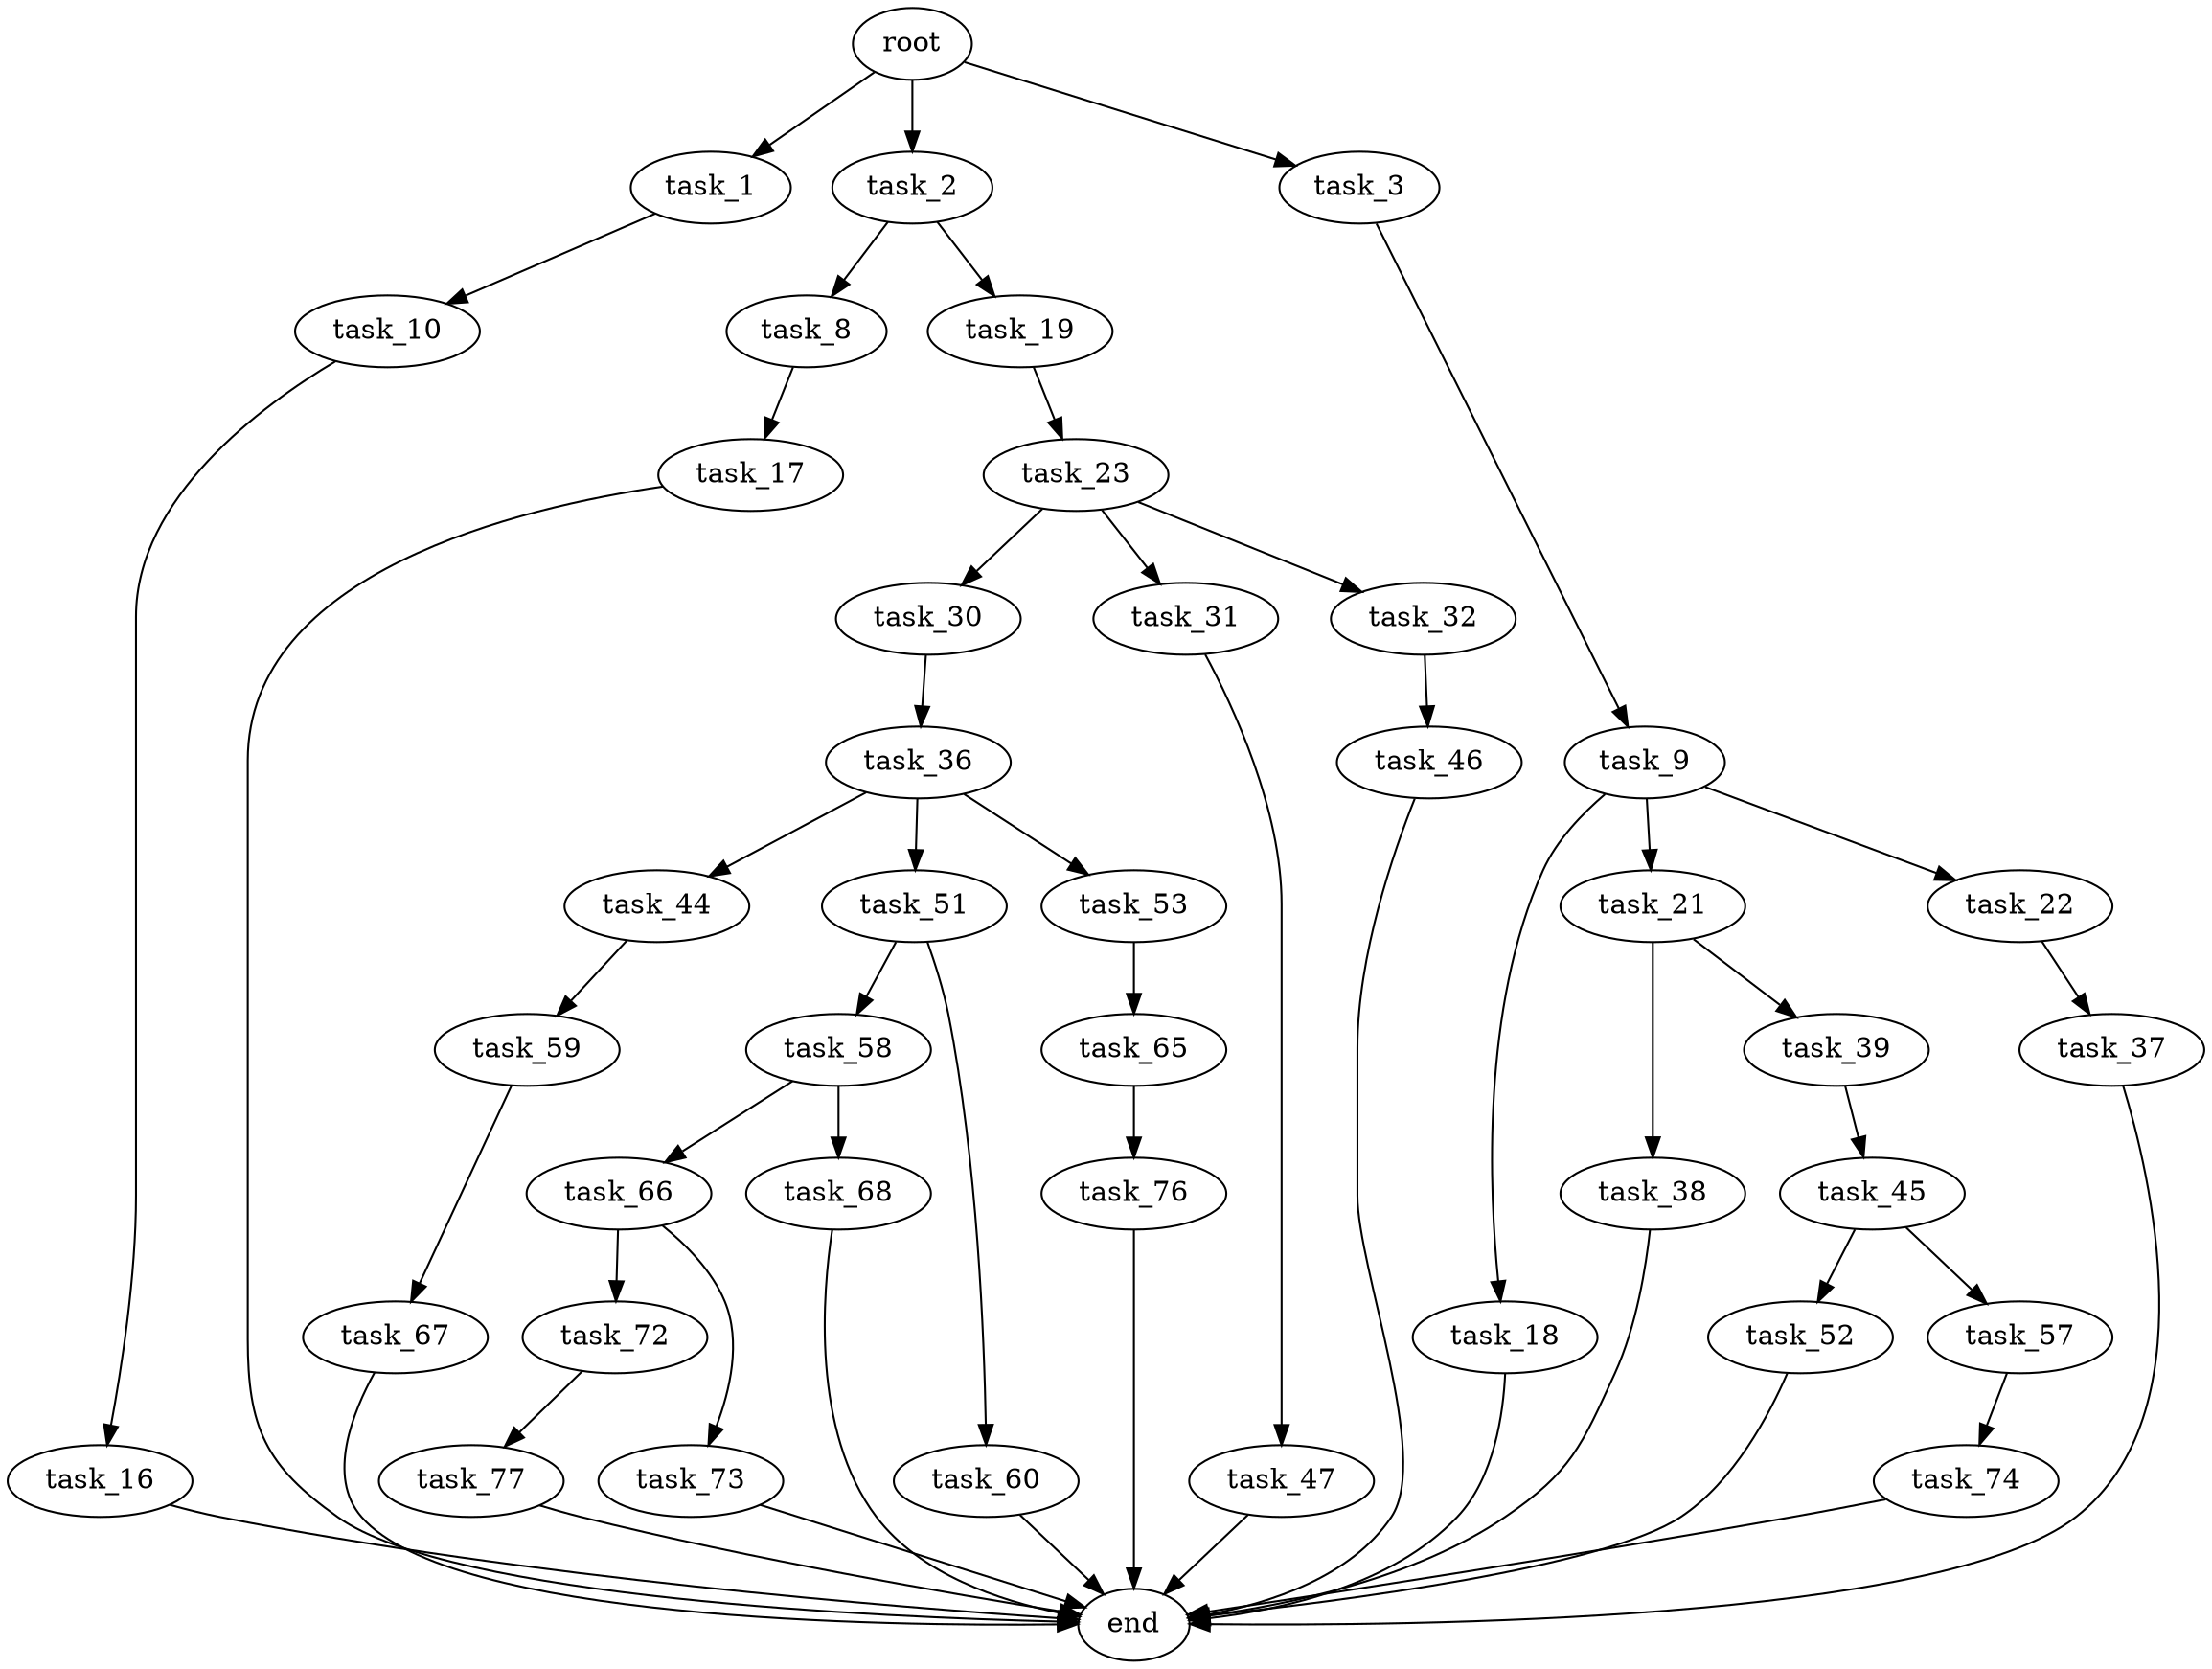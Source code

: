 digraph G {
  root [size="0.000000"];
  task_1 [size="1080322979474.000000"];
  task_2 [size="16159851251.000000"];
  task_3 [size="231928233984.000000"];
  task_8 [size="549755813888.000000"];
  task_9 [size="483820271340.000000"];
  task_10 [size="2109767682.000000"];
  task_16 [size="28991029248.000000"];
  task_17 [size="782757789696.000000"];
  task_18 [size="1303217844041.000000"];
  task_19 [size="28991029248.000000"];
  task_21 [size="67468003361.000000"];
  task_22 [size="316993219698.000000"];
  task_23 [size="68719476736.000000"];
  task_30 [size="428912222465.000000"];
  task_31 [size="588644394266.000000"];
  task_32 [size="325416320979.000000"];
  task_36 [size="10878646818.000000"];
  task_37 [size="5580144570.000000"];
  task_38 [size="5549527251.000000"];
  task_39 [size="294836981197.000000"];
  task_44 [size="671647327798.000000"];
  task_45 [size="10542589298.000000"];
  task_46 [size="258156040058.000000"];
  task_47 [size="22438395265.000000"];
  task_51 [size="2369371276.000000"];
  task_52 [size="782757789696.000000"];
  task_53 [size="6818069027.000000"];
  task_57 [size="8589934592.000000"];
  task_58 [size="150265046843.000000"];
  task_59 [size="28991029248.000000"];
  task_60 [size="847531542301.000000"];
  task_65 [size="190937653488.000000"];
  task_66 [size="231928233984.000000"];
  task_67 [size="368293445632.000000"];
  task_68 [size="12115932351.000000"];
  task_72 [size="874020781169.000000"];
  task_73 [size="134217728000.000000"];
  task_74 [size="1073741824000.000000"];
  task_76 [size="25144373033.000000"];
  task_77 [size="21356125435.000000"];
  end [size="0.000000"];

  root -> task_1 [size="1.000000"];
  root -> task_2 [size="1.000000"];
  root -> task_3 [size="1.000000"];
  task_1 -> task_10 [size="838860800.000000"];
  task_2 -> task_8 [size="411041792.000000"];
  task_2 -> task_19 [size="411041792.000000"];
  task_3 -> task_9 [size="301989888.000000"];
  task_8 -> task_17 [size="536870912.000000"];
  task_9 -> task_18 [size="679477248.000000"];
  task_9 -> task_21 [size="679477248.000000"];
  task_9 -> task_22 [size="679477248.000000"];
  task_10 -> task_16 [size="33554432.000000"];
  task_16 -> end [size="1.000000"];
  task_17 -> end [size="1.000000"];
  task_18 -> end [size="1.000000"];
  task_19 -> task_23 [size="75497472.000000"];
  task_21 -> task_38 [size="75497472.000000"];
  task_21 -> task_39 [size="75497472.000000"];
  task_22 -> task_37 [size="679477248.000000"];
  task_23 -> task_30 [size="134217728.000000"];
  task_23 -> task_31 [size="134217728.000000"];
  task_23 -> task_32 [size="134217728.000000"];
  task_30 -> task_36 [size="411041792.000000"];
  task_31 -> task_47 [size="411041792.000000"];
  task_32 -> task_46 [size="209715200.000000"];
  task_36 -> task_44 [size="33554432.000000"];
  task_36 -> task_51 [size="33554432.000000"];
  task_36 -> task_53 [size="33554432.000000"];
  task_37 -> end [size="1.000000"];
  task_38 -> end [size="1.000000"];
  task_39 -> task_45 [size="209715200.000000"];
  task_44 -> task_59 [size="536870912.000000"];
  task_45 -> task_52 [size="209715200.000000"];
  task_45 -> task_57 [size="209715200.000000"];
  task_46 -> end [size="1.000000"];
  task_47 -> end [size="1.000000"];
  task_51 -> task_58 [size="134217728.000000"];
  task_51 -> task_60 [size="134217728.000000"];
  task_52 -> end [size="1.000000"];
  task_53 -> task_65 [size="209715200.000000"];
  task_57 -> task_74 [size="33554432.000000"];
  task_58 -> task_66 [size="301989888.000000"];
  task_58 -> task_68 [size="301989888.000000"];
  task_59 -> task_67 [size="75497472.000000"];
  task_60 -> end [size="1.000000"];
  task_65 -> task_76 [size="679477248.000000"];
  task_66 -> task_72 [size="301989888.000000"];
  task_66 -> task_73 [size="301989888.000000"];
  task_67 -> end [size="1.000000"];
  task_68 -> end [size="1.000000"];
  task_72 -> task_77 [size="679477248.000000"];
  task_73 -> end [size="1.000000"];
  task_74 -> end [size="1.000000"];
  task_76 -> end [size="1.000000"];
  task_77 -> end [size="1.000000"];
}
